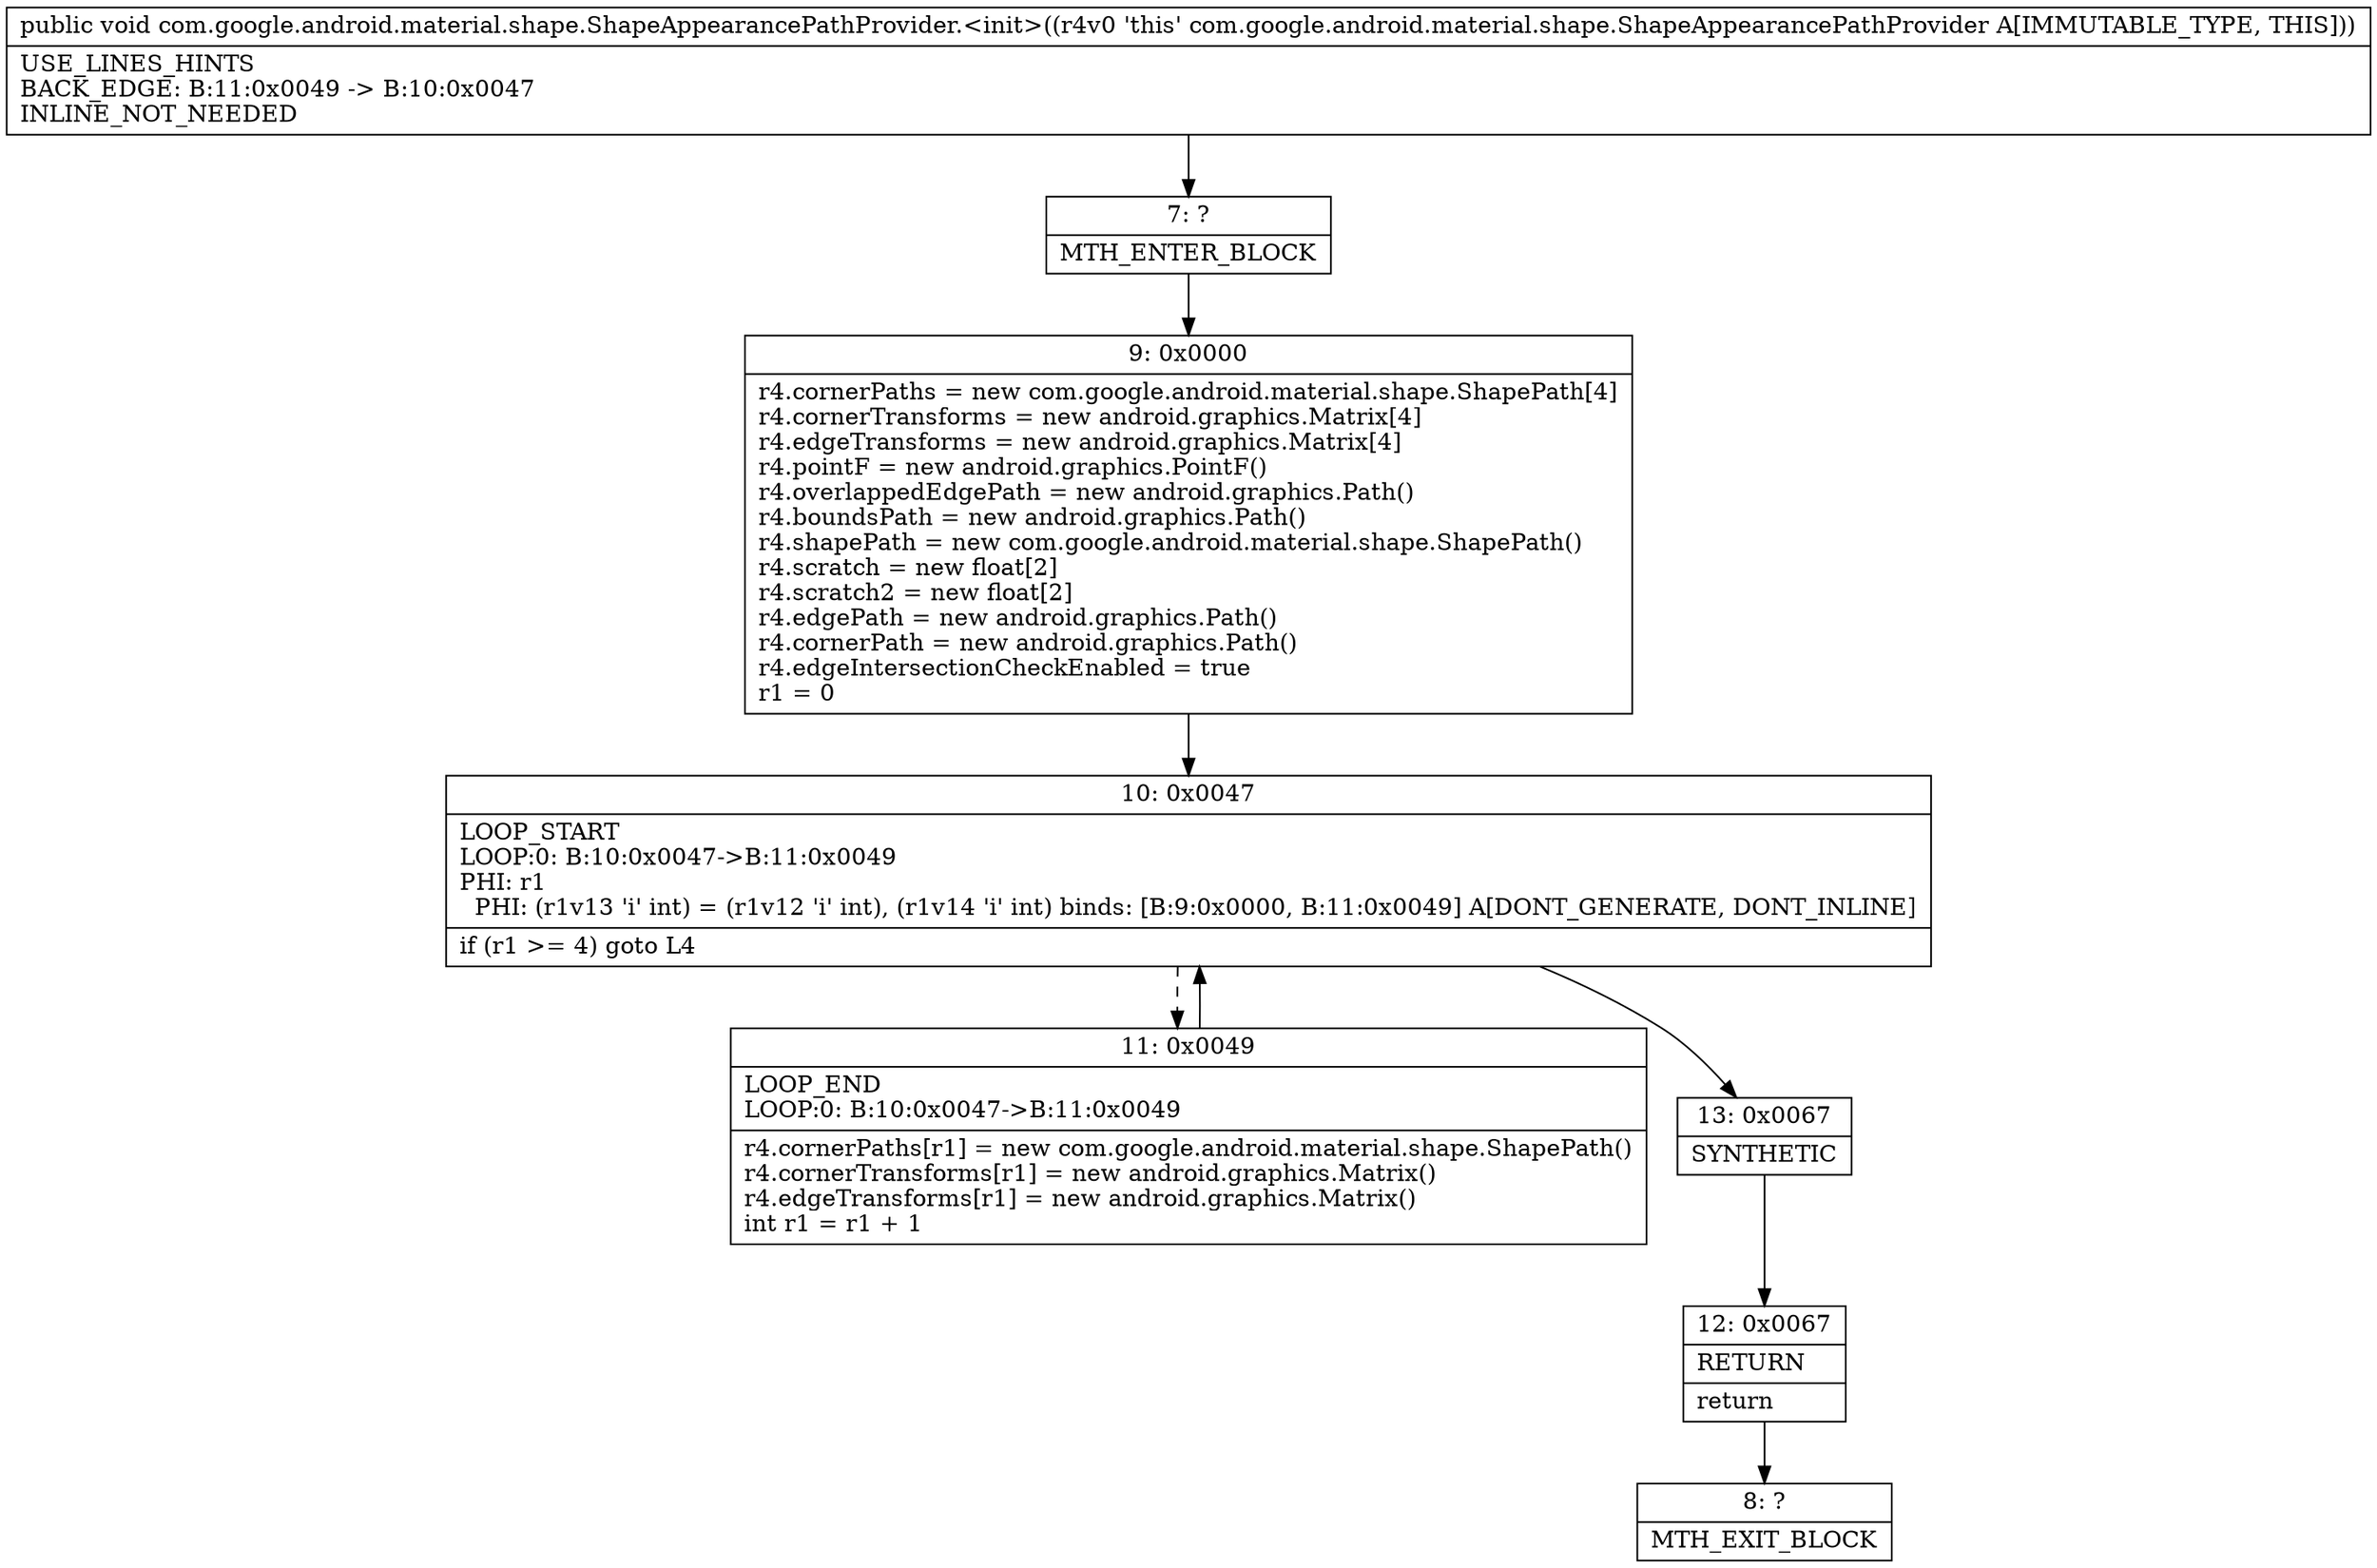 digraph "CFG forcom.google.android.material.shape.ShapeAppearancePathProvider.\<init\>()V" {
Node_7 [shape=record,label="{7\:\ ?|MTH_ENTER_BLOCK\l}"];
Node_9 [shape=record,label="{9\:\ 0x0000|r4.cornerPaths = new com.google.android.material.shape.ShapePath[4]\lr4.cornerTransforms = new android.graphics.Matrix[4]\lr4.edgeTransforms = new android.graphics.Matrix[4]\lr4.pointF = new android.graphics.PointF()\lr4.overlappedEdgePath = new android.graphics.Path()\lr4.boundsPath = new android.graphics.Path()\lr4.shapePath = new com.google.android.material.shape.ShapePath()\lr4.scratch = new float[2]\lr4.scratch2 = new float[2]\lr4.edgePath = new android.graphics.Path()\lr4.cornerPath = new android.graphics.Path()\lr4.edgeIntersectionCheckEnabled = true\lr1 = 0\l}"];
Node_10 [shape=record,label="{10\:\ 0x0047|LOOP_START\lLOOP:0: B:10:0x0047\-\>B:11:0x0049\lPHI: r1 \l  PHI: (r1v13 'i' int) = (r1v12 'i' int), (r1v14 'i' int) binds: [B:9:0x0000, B:11:0x0049] A[DONT_GENERATE, DONT_INLINE]\l|if (r1 \>= 4) goto L4\l}"];
Node_11 [shape=record,label="{11\:\ 0x0049|LOOP_END\lLOOP:0: B:10:0x0047\-\>B:11:0x0049\l|r4.cornerPaths[r1] = new com.google.android.material.shape.ShapePath()\lr4.cornerTransforms[r1] = new android.graphics.Matrix()\lr4.edgeTransforms[r1] = new android.graphics.Matrix()\lint r1 = r1 + 1\l}"];
Node_13 [shape=record,label="{13\:\ 0x0067|SYNTHETIC\l}"];
Node_12 [shape=record,label="{12\:\ 0x0067|RETURN\l|return\l}"];
Node_8 [shape=record,label="{8\:\ ?|MTH_EXIT_BLOCK\l}"];
MethodNode[shape=record,label="{public void com.google.android.material.shape.ShapeAppearancePathProvider.\<init\>((r4v0 'this' com.google.android.material.shape.ShapeAppearancePathProvider A[IMMUTABLE_TYPE, THIS]))  | USE_LINES_HINTS\lBACK_EDGE: B:11:0x0049 \-\> B:10:0x0047\lINLINE_NOT_NEEDED\l}"];
MethodNode -> Node_7;Node_7 -> Node_9;
Node_9 -> Node_10;
Node_10 -> Node_11[style=dashed];
Node_10 -> Node_13;
Node_11 -> Node_10;
Node_13 -> Node_12;
Node_12 -> Node_8;
}

